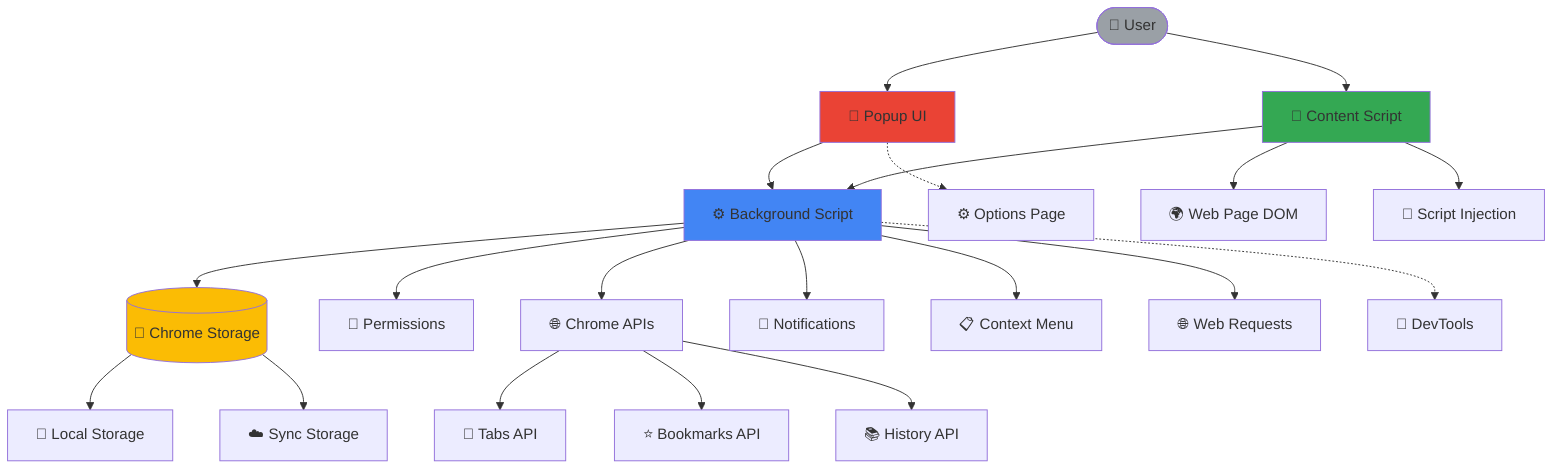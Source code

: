 ---
query: make a cool diagram for my chrome extension
generationTime: 2025-08-20T04:31:03.073Z
---
flowchart TB
    User([👤 User]) --> Popup[🎨 Popup UI]
    User --> ContentScript[📄 Content Script]
    
    Popup --> Background[⚙️ Background Script]
    ContentScript --> Background
    
    Background --> Storage[(💾 Chrome Storage)]
    Background --> Permissions[🔐 Permissions]
    Background --> APIs[🌐 Chrome APIs]
    
    ContentScript --> DOM[🌍 Web Page DOM]
    ContentScript --> Inject[💉 Script Injection]
    
    Background --> Notifications[🔔 Notifications]
    Background --> ContextMenu[📋 Context Menu]
    Background --> WebRequest[🌐 Web Requests]
    
    APIs --> Tabs[📑 Tabs API]
    APIs --> Bookmarks[⭐ Bookmarks API]
    APIs --> History[📚 History API]
    
    Storage --> Local[📂 Local Storage]
    Storage --> Sync[☁️ Sync Storage]
    
    Popup -.-> Options[⚙️ Options Page]
    Background -.-> DevTools[🔧 DevTools]
    
    style Background fill:#4285f4
    style Popup fill:#ea4335
    style ContentScript fill:#34a853
    style Storage fill:#fbbc04
    style User fill:#9aa0a6